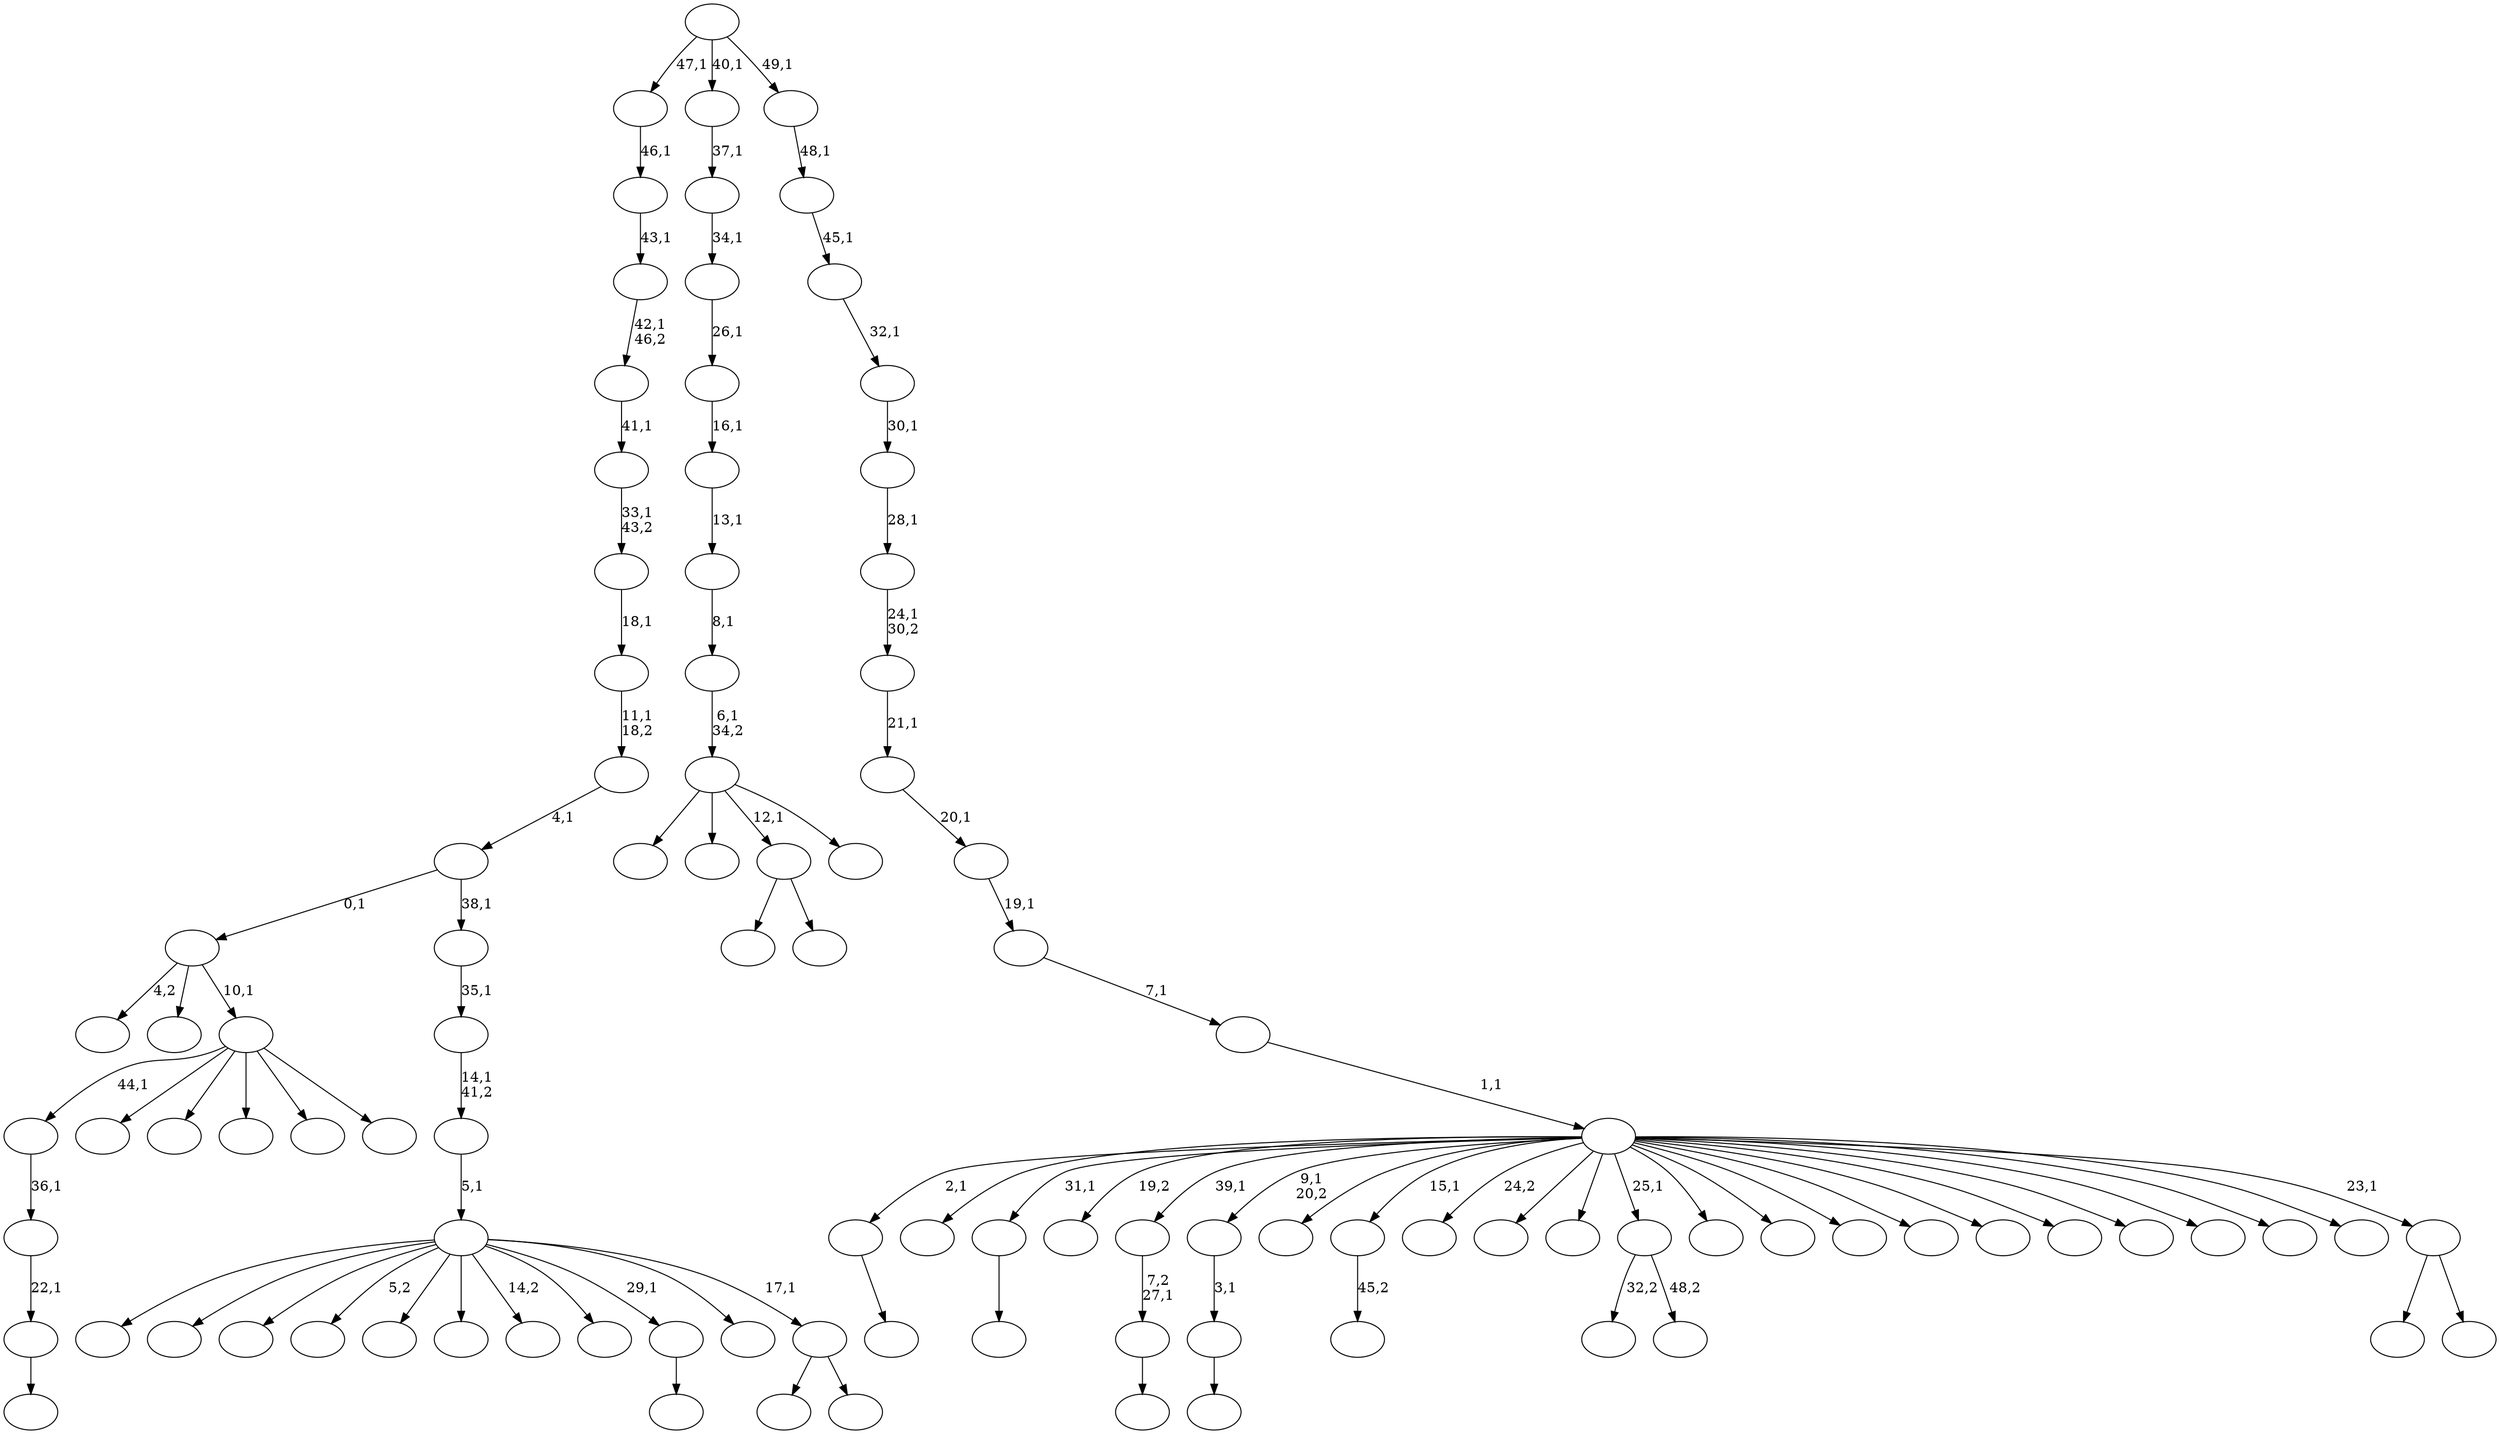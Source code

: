 digraph T {
	100 [label=""]
	99 [label=""]
	98 [label=""]
	97 [label=""]
	96 [label=""]
	95 [label=""]
	94 [label=""]
	93 [label=""]
	92 [label=""]
	91 [label=""]
	90 [label=""]
	89 [label=""]
	88 [label=""]
	87 [label=""]
	86 [label=""]
	85 [label=""]
	84 [label=""]
	83 [label=""]
	82 [label=""]
	81 [label=""]
	80 [label=""]
	79 [label=""]
	78 [label=""]
	77 [label=""]
	76 [label=""]
	75 [label=""]
	74 [label=""]
	73 [label=""]
	72 [label=""]
	71 [label=""]
	70 [label=""]
	69 [label=""]
	68 [label=""]
	67 [label=""]
	66 [label=""]
	65 [label=""]
	64 [label=""]
	63 [label=""]
	62 [label=""]
	61 [label=""]
	60 [label=""]
	59 [label=""]
	58 [label=""]
	57 [label=""]
	56 [label=""]
	55 [label=""]
	54 [label=""]
	53 [label=""]
	52 [label=""]
	51 [label=""]
	50 [label=""]
	49 [label=""]
	48 [label=""]
	47 [label=""]
	46 [label=""]
	45 [label=""]
	44 [label=""]
	43 [label=""]
	42 [label=""]
	41 [label=""]
	40 [label=""]
	39 [label=""]
	38 [label=""]
	37 [label=""]
	36 [label=""]
	35 [label=""]
	34 [label=""]
	33 [label=""]
	32 [label=""]
	31 [label=""]
	30 [label=""]
	29 [label=""]
	28 [label=""]
	27 [label=""]
	26 [label=""]
	25 [label=""]
	24 [label=""]
	23 [label=""]
	22 [label=""]
	21 [label=""]
	20 [label=""]
	19 [label=""]
	18 [label=""]
	17 [label=""]
	16 [label=""]
	15 [label=""]
	14 [label=""]
	13 [label=""]
	12 [label=""]
	11 [label=""]
	10 [label=""]
	9 [label=""]
	8 [label=""]
	7 [label=""]
	6 [label=""]
	5 [label=""]
	4 [label=""]
	3 [label=""]
	2 [label=""]
	1 [label=""]
	0 [label=""]
	98 -> 99 [label=""]
	93 -> 94 [label=""]
	90 -> 91 [label=""]
	89 -> 90 [label="22,1"]
	88 -> 89 [label="36,1"]
	86 -> 87 [label=""]
	85 -> 86 [label="7,2\n27,1"]
	79 -> 80 [label=""]
	78 -> 79 [label="3,1"]
	74 -> 75 [label="45,2"]
	64 -> 97 [label="32,2"]
	64 -> 65 [label="48,2"]
	61 -> 62 [label=""]
	44 -> 96 [label=""]
	44 -> 45 [label=""]
	42 -> 88 [label="44,1"]
	42 -> 82 [label=""]
	42 -> 55 [label=""]
	42 -> 50 [label=""]
	42 -> 46 [label=""]
	42 -> 43 [label=""]
	41 -> 67 [label="4,2"]
	41 -> 48 [label=""]
	41 -> 42 [label="10,1"]
	37 -> 54 [label=""]
	37 -> 38 [label=""]
	36 -> 100 [label=""]
	36 -> 84 [label=""]
	36 -> 83 [label=""]
	36 -> 81 [label="5,2"]
	36 -> 76 [label=""]
	36 -> 71 [label=""]
	36 -> 69 [label="14,2"]
	36 -> 63 [label=""]
	36 -> 61 [label="29,1"]
	36 -> 56 [label=""]
	36 -> 37 [label="17,1"]
	35 -> 36 [label="5,1"]
	34 -> 35 [label="14,1\n41,2"]
	33 -> 34 [label="35,1"]
	32 -> 41 [label="0,1"]
	32 -> 33 [label="38,1"]
	31 -> 32 [label="4,1"]
	30 -> 31 [label="11,1\n18,2"]
	29 -> 30 [label="18,1"]
	28 -> 29 [label="33,1\n43,2"]
	27 -> 28 [label="41,1"]
	26 -> 27 [label="42,1\n46,2"]
	25 -> 26 [label="43,1"]
	24 -> 25 [label="46,1"]
	22 -> 70 [label=""]
	22 -> 59 [label=""]
	22 -> 44 [label="12,1"]
	22 -> 23 [label=""]
	21 -> 22 [label="6,1\n34,2"]
	20 -> 21 [label="8,1"]
	19 -> 20 [label="13,1"]
	18 -> 19 [label="16,1"]
	17 -> 18 [label="26,1"]
	16 -> 17 [label="34,1"]
	15 -> 16 [label="37,1"]
	13 -> 68 [label=""]
	13 -> 14 [label=""]
	12 -> 98 [label="2,1"]
	12 -> 95 [label=""]
	12 -> 93 [label="31,1"]
	12 -> 92 [label="19,2"]
	12 -> 85 [label="39,1"]
	12 -> 78 [label="9,1\n20,2"]
	12 -> 77 [label=""]
	12 -> 74 [label="15,1"]
	12 -> 73 [label="24,2"]
	12 -> 72 [label=""]
	12 -> 66 [label=""]
	12 -> 64 [label="25,1"]
	12 -> 60 [label=""]
	12 -> 58 [label=""]
	12 -> 57 [label=""]
	12 -> 53 [label=""]
	12 -> 52 [label=""]
	12 -> 51 [label=""]
	12 -> 49 [label=""]
	12 -> 47 [label=""]
	12 -> 40 [label=""]
	12 -> 39 [label=""]
	12 -> 13 [label="23,1"]
	11 -> 12 [label="1,1"]
	10 -> 11 [label="7,1"]
	9 -> 10 [label="19,1"]
	8 -> 9 [label="20,1"]
	7 -> 8 [label="21,1"]
	6 -> 7 [label="24,1\n30,2"]
	5 -> 6 [label="28,1"]
	4 -> 5 [label="30,1"]
	3 -> 4 [label="32,1"]
	2 -> 3 [label="45,1"]
	1 -> 2 [label="48,1"]
	0 -> 24 [label="47,1"]
	0 -> 15 [label="40,1"]
	0 -> 1 [label="49,1"]
}
